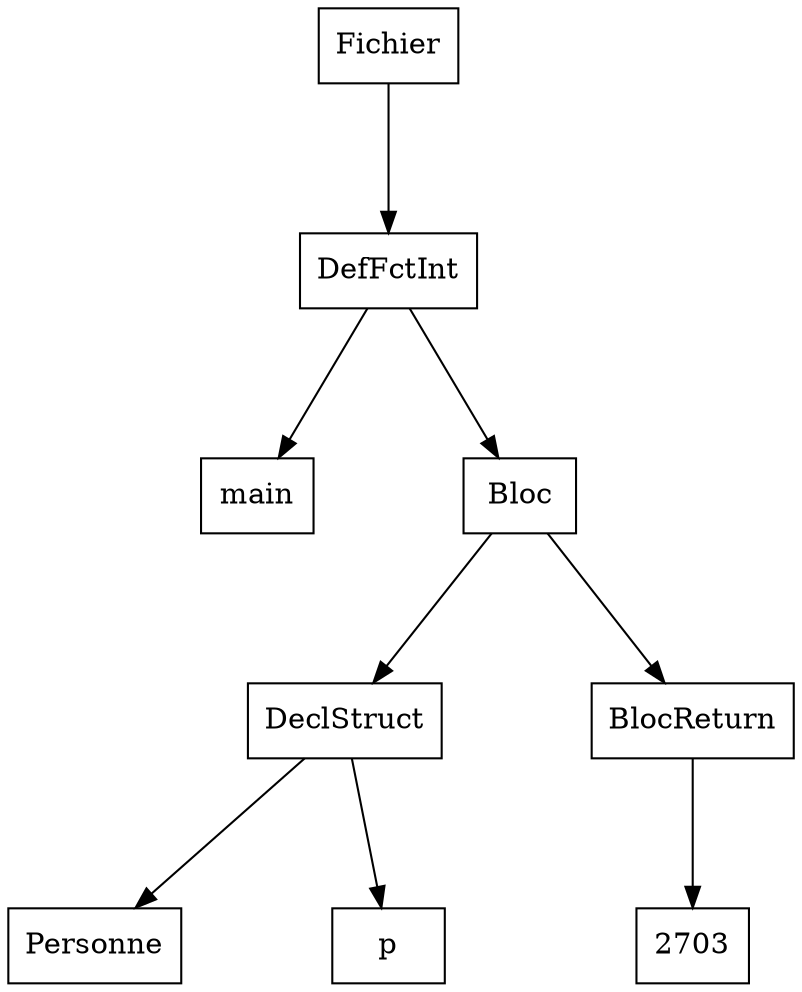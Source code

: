 digraph "ast"{

	nodesep=1;
	ranksep=1;

	N0 [label="Fichier", shape="box"];
	N1 [label="DefFctInt", shape="box"];
	N2 [label="main", shape="box"];
	N3 [label="Bloc", shape="box"];
	N4 [label="DeclStruct", shape="box"];
	N5 [label="Personne", shape="box"];
	N6 [label="p", shape="box"];
	N7 [label="BlocReturn", shape="box"];
	N8 [label="2703", shape="box"];

	N1 -> N2; 
	N4 -> N5; 
	N4 -> N6; 
	N3 -> N4; 
	N7 -> N8; 
	N3 -> N7; 
	N1 -> N3; 
	N0 -> N1; 
}
